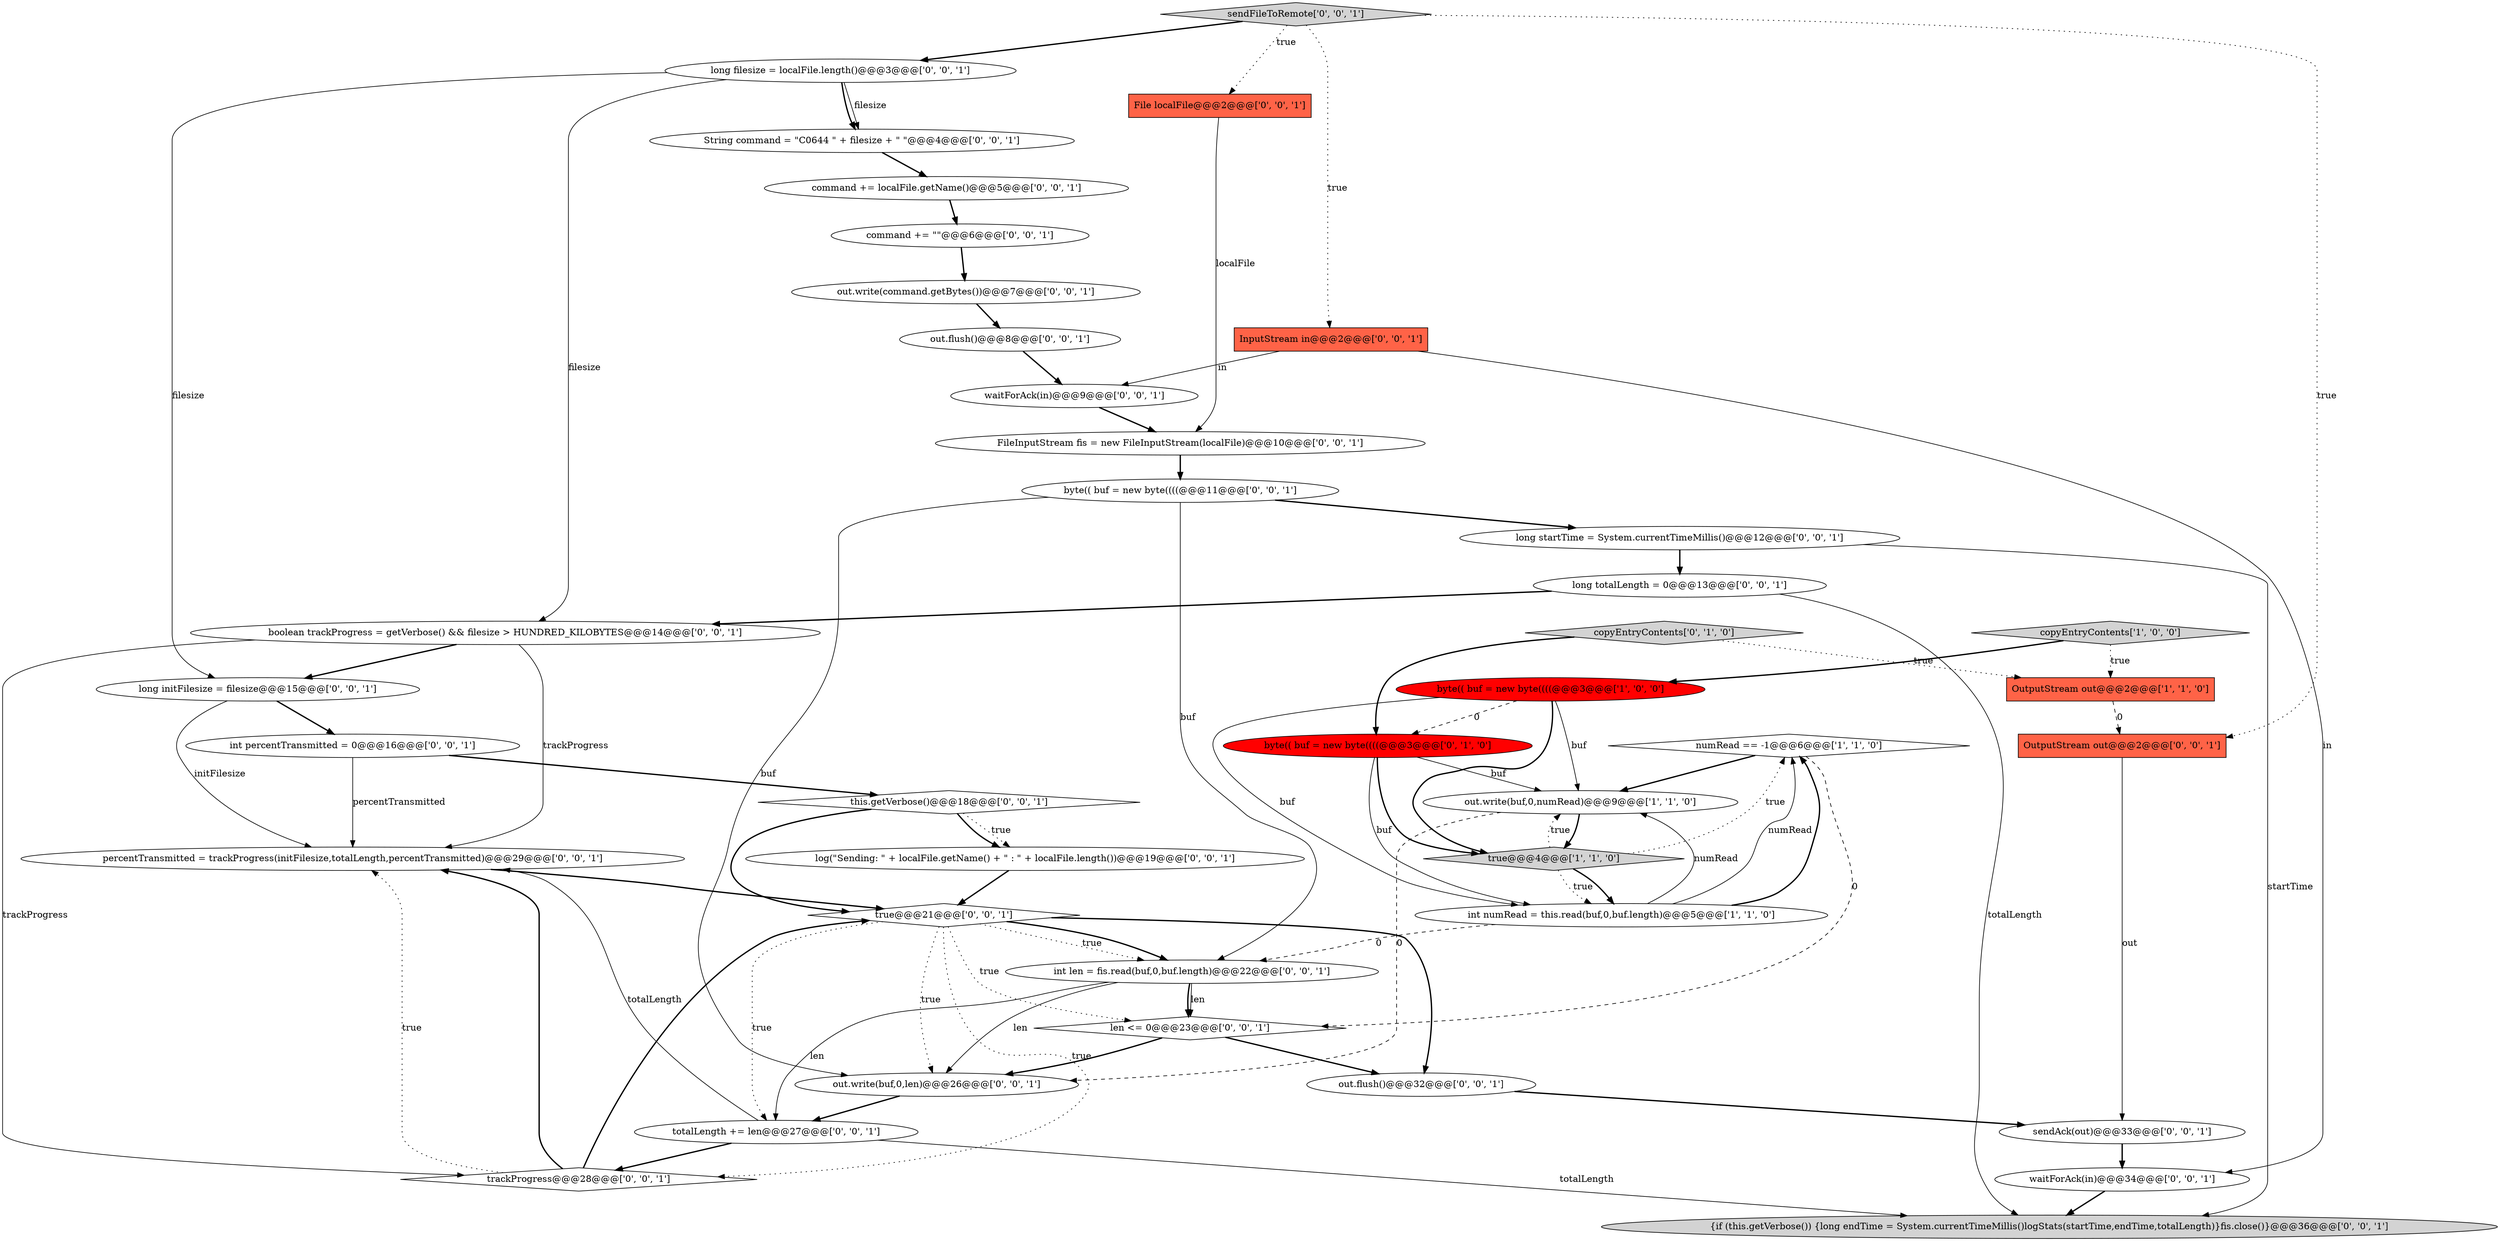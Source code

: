 digraph {
29 [style = filled, label = "long filesize = localFile.length()@@@3@@@['0', '0', '1']", fillcolor = white, shape = ellipse image = "AAA0AAABBB3BBB"];
37 [style = filled, label = "command += localFile.getName()@@@5@@@['0', '0', '1']", fillcolor = white, shape = ellipse image = "AAA0AAABBB3BBB"];
0 [style = filled, label = "OutputStream out@@@2@@@['1', '1', '0']", fillcolor = tomato, shape = box image = "AAA0AAABBB1BBB"];
4 [style = filled, label = "numRead == -1@@@6@@@['1', '1', '0']", fillcolor = white, shape = diamond image = "AAA0AAABBB1BBB"];
34 [style = filled, label = "FileInputStream fis = new FileInputStream(localFile)@@@10@@@['0', '0', '1']", fillcolor = white, shape = ellipse image = "AAA0AAABBB3BBB"];
3 [style = filled, label = "int numRead = this.read(buf,0,buf.length)@@@5@@@['1', '1', '0']", fillcolor = white, shape = ellipse image = "AAA0AAABBB1BBB"];
22 [style = filled, label = "true@@@21@@@['0', '0', '1']", fillcolor = white, shape = diamond image = "AAA0AAABBB3BBB"];
14 [style = filled, label = "command += \"\"@@@6@@@['0', '0', '1']", fillcolor = white, shape = ellipse image = "AAA0AAABBB3BBB"];
36 [style = filled, label = "out.flush()@@@32@@@['0', '0', '1']", fillcolor = white, shape = ellipse image = "AAA0AAABBB3BBB"];
25 [style = filled, label = "out.write(command.getBytes())@@@7@@@['0', '0', '1']", fillcolor = white, shape = ellipse image = "AAA0AAABBB3BBB"];
24 [style = filled, label = "percentTransmitted = trackProgress(initFilesize,totalLength,percentTransmitted)@@@29@@@['0', '0', '1']", fillcolor = white, shape = ellipse image = "AAA0AAABBB3BBB"];
26 [style = filled, label = "sendAck(out)@@@33@@@['0', '0', '1']", fillcolor = white, shape = ellipse image = "AAA0AAABBB3BBB"];
30 [style = filled, label = "waitForAck(in)@@@9@@@['0', '0', '1']", fillcolor = white, shape = ellipse image = "AAA0AAABBB3BBB"];
19 [style = filled, label = "trackProgress@@@28@@@['0', '0', '1']", fillcolor = white, shape = diamond image = "AAA0AAABBB3BBB"];
23 [style = filled, label = "len <= 0@@@23@@@['0', '0', '1']", fillcolor = white, shape = diamond image = "AAA0AAABBB3BBB"];
5 [style = filled, label = "byte(( buf = new byte((((@@@3@@@['1', '0', '0']", fillcolor = red, shape = ellipse image = "AAA1AAABBB1BBB"];
33 [style = filled, label = "waitForAck(in)@@@34@@@['0', '0', '1']", fillcolor = white, shape = ellipse image = "AAA0AAABBB3BBB"];
2 [style = filled, label = "out.write(buf,0,numRead)@@@9@@@['1', '1', '0']", fillcolor = white, shape = ellipse image = "AAA0AAABBB1BBB"];
15 [style = filled, label = "long initFilesize = filesize@@@15@@@['0', '0', '1']", fillcolor = white, shape = ellipse image = "AAA0AAABBB3BBB"];
38 [style = filled, label = "this.getVerbose()@@@18@@@['0', '0', '1']", fillcolor = white, shape = diamond image = "AAA0AAABBB3BBB"];
10 [style = filled, label = "out.write(buf,0,len)@@@26@@@['0', '0', '1']", fillcolor = white, shape = ellipse image = "AAA0AAABBB3BBB"];
13 [style = filled, label = "String command = \"C0644 \" + filesize + \" \"@@@4@@@['0', '0', '1']", fillcolor = white, shape = ellipse image = "AAA0AAABBB3BBB"];
8 [style = filled, label = "byte(( buf = new byte((((@@@3@@@['0', '1', '0']", fillcolor = red, shape = ellipse image = "AAA1AAABBB2BBB"];
7 [style = filled, label = "copyEntryContents['0', '1', '0']", fillcolor = lightgray, shape = diamond image = "AAA0AAABBB2BBB"];
16 [style = filled, label = "InputStream in@@@2@@@['0', '0', '1']", fillcolor = tomato, shape = box image = "AAA0AAABBB3BBB"];
35 [style = filled, label = "sendFileToRemote['0', '0', '1']", fillcolor = lightgray, shape = diamond image = "AAA0AAABBB3BBB"];
39 [style = filled, label = "log(\"Sending: \" + localFile.getName() + \" : \" + localFile.length())@@@19@@@['0', '0', '1']", fillcolor = white, shape = ellipse image = "AAA0AAABBB3BBB"];
1 [style = filled, label = "true@@@4@@@['1', '1', '0']", fillcolor = lightgray, shape = diamond image = "AAA0AAABBB1BBB"];
12 [style = filled, label = "long startTime = System.currentTimeMillis()@@@12@@@['0', '0', '1']", fillcolor = white, shape = ellipse image = "AAA0AAABBB3BBB"];
17 [style = filled, label = "boolean trackProgress = getVerbose() && filesize > HUNDRED_KILOBYTES@@@14@@@['0', '0', '1']", fillcolor = white, shape = ellipse image = "AAA0AAABBB3BBB"];
6 [style = filled, label = "copyEntryContents['1', '0', '0']", fillcolor = lightgray, shape = diamond image = "AAA0AAABBB1BBB"];
20 [style = filled, label = "int len = fis.read(buf,0,buf.length)@@@22@@@['0', '0', '1']", fillcolor = white, shape = ellipse image = "AAA0AAABBB3BBB"];
27 [style = filled, label = "OutputStream out@@@2@@@['0', '0', '1']", fillcolor = tomato, shape = box image = "AAA0AAABBB3BBB"];
11 [style = filled, label = "File localFile@@@2@@@['0', '0', '1']", fillcolor = tomato, shape = box image = "AAA0AAABBB3BBB"];
9 [style = filled, label = "out.flush()@@@8@@@['0', '0', '1']", fillcolor = white, shape = ellipse image = "AAA0AAABBB3BBB"];
28 [style = filled, label = "int percentTransmitted = 0@@@16@@@['0', '0', '1']", fillcolor = white, shape = ellipse image = "AAA0AAABBB3BBB"];
31 [style = filled, label = "{if (this.getVerbose()) {long endTime = System.currentTimeMillis()logStats(startTime,endTime,totalLength)}fis.close()}@@@36@@@['0', '0', '1']", fillcolor = lightgray, shape = ellipse image = "AAA0AAABBB3BBB"];
32 [style = filled, label = "totalLength += len@@@27@@@['0', '0', '1']", fillcolor = white, shape = ellipse image = "AAA0AAABBB3BBB"];
18 [style = filled, label = "long totalLength = 0@@@13@@@['0', '0', '1']", fillcolor = white, shape = ellipse image = "AAA0AAABBB3BBB"];
21 [style = filled, label = "byte(( buf = new byte((((@@@11@@@['0', '0', '1']", fillcolor = white, shape = ellipse image = "AAA0AAABBB3BBB"];
14->25 [style = bold, label=""];
28->38 [style = bold, label=""];
38->39 [style = dotted, label="true"];
10->32 [style = bold, label=""];
15->24 [style = solid, label="initFilesize"];
7->8 [style = bold, label=""];
38->39 [style = bold, label=""];
3->4 [style = bold, label=""];
35->16 [style = dotted, label="true"];
19->24 [style = bold, label=""];
1->3 [style = dotted, label="true"];
8->1 [style = bold, label=""];
20->23 [style = solid, label="len"];
17->24 [style = solid, label="trackProgress"];
12->18 [style = bold, label=""];
5->8 [style = dashed, label="0"];
23->36 [style = bold, label=""];
6->0 [style = dotted, label="true"];
4->23 [style = dashed, label="0"];
3->2 [style = solid, label="numRead"];
22->19 [style = dotted, label="true"];
22->23 [style = dotted, label="true"];
8->2 [style = solid, label="buf"];
8->3 [style = solid, label="buf"];
30->34 [style = bold, label=""];
1->4 [style = dotted, label="true"];
0->27 [style = dashed, label="0"];
4->2 [style = bold, label=""];
28->24 [style = solid, label="percentTransmitted"];
11->34 [style = solid, label="localFile"];
39->22 [style = bold, label=""];
12->31 [style = solid, label="startTime"];
5->1 [style = bold, label=""];
13->37 [style = bold, label=""];
20->32 [style = solid, label="len"];
22->20 [style = dotted, label="true"];
20->23 [style = bold, label=""];
29->15 [style = solid, label="filesize"];
22->20 [style = bold, label=""];
17->15 [style = bold, label=""];
23->10 [style = bold, label=""];
22->32 [style = dotted, label="true"];
19->22 [style = bold, label=""];
35->29 [style = bold, label=""];
32->31 [style = solid, label="totalLength"];
2->1 [style = bold, label=""];
5->3 [style = solid, label="buf"];
25->9 [style = bold, label=""];
1->3 [style = bold, label=""];
19->24 [style = dotted, label="true"];
32->19 [style = bold, label=""];
18->31 [style = solid, label="totalLength"];
7->0 [style = dotted, label="true"];
2->10 [style = dashed, label="0"];
21->12 [style = bold, label=""];
6->5 [style = bold, label=""];
15->28 [style = bold, label=""];
16->33 [style = solid, label="in"];
5->2 [style = solid, label="buf"];
34->21 [style = bold, label=""];
3->4 [style = solid, label="numRead"];
22->10 [style = dotted, label="true"];
21->20 [style = solid, label="buf"];
18->17 [style = bold, label=""];
29->13 [style = solid, label="filesize"];
9->30 [style = bold, label=""];
21->10 [style = solid, label="buf"];
36->26 [style = bold, label=""];
20->10 [style = solid, label="len"];
17->19 [style = solid, label="trackProgress"];
24->22 [style = bold, label=""];
35->11 [style = dotted, label="true"];
32->24 [style = solid, label="totalLength"];
27->26 [style = solid, label="out"];
37->14 [style = bold, label=""];
35->27 [style = dotted, label="true"];
16->30 [style = solid, label="in"];
22->36 [style = bold, label=""];
3->20 [style = dashed, label="0"];
33->31 [style = bold, label=""];
29->17 [style = solid, label="filesize"];
38->22 [style = bold, label=""];
1->2 [style = dotted, label="true"];
26->33 [style = bold, label=""];
29->13 [style = bold, label=""];
}
